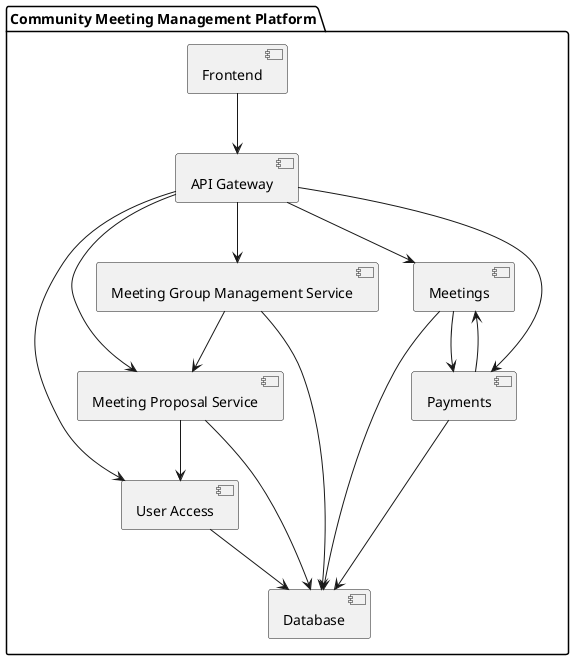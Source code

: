 @startuml
package "Community Meeting Management Platform" {

[Frontend] as UI
[API Gateway] as API

[User Access] as UserAccess
[Meeting Group Management Service] as GroupService
[Meeting Proposal Service] as ProposalService
[Meetings] as MeetingService
[Payments] as PaymentService

[Database] as DB

UI --> API
API --> UserAccess
API --> GroupService
API --> ProposalService
API --> MeetingService
API --> PaymentService

UserAccess --> DB
GroupService --> DB
ProposalService --> DB
MeetingService --> DB
PaymentService --> DB

GroupService --> ProposalService
ProposalService --> UserAccess
PaymentService --> MeetingService

MeetingService --> PaymentService

}
@enduml
